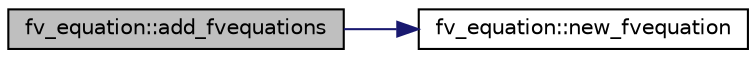 digraph "fv_equation::add_fvequations"
{
 // LATEX_PDF_SIZE
  edge [fontname="Helvetica",fontsize="10",labelfontname="Helvetica",labelfontsize="10"];
  node [fontname="Helvetica",fontsize="10",shape=record];
  rankdir="LR";
  Node1 [label="fv_equation::add_fvequations",height=0.2,width=0.4,color="black", fillcolor="grey75", style="filled", fontcolor="black",tooltip=" "];
  Node1 -> Node2 [color="midnightblue",fontsize="10",style="solid",fontname="Helvetica"];
  Node2 [label="fv_equation::new_fvequation",height=0.2,width=0.4,color="black", fillcolor="white", style="filled",URL="$namespacefv__equation.html#a26481f97d53ea82c43a66a0b31e73a4e",tooltip=" "];
}

